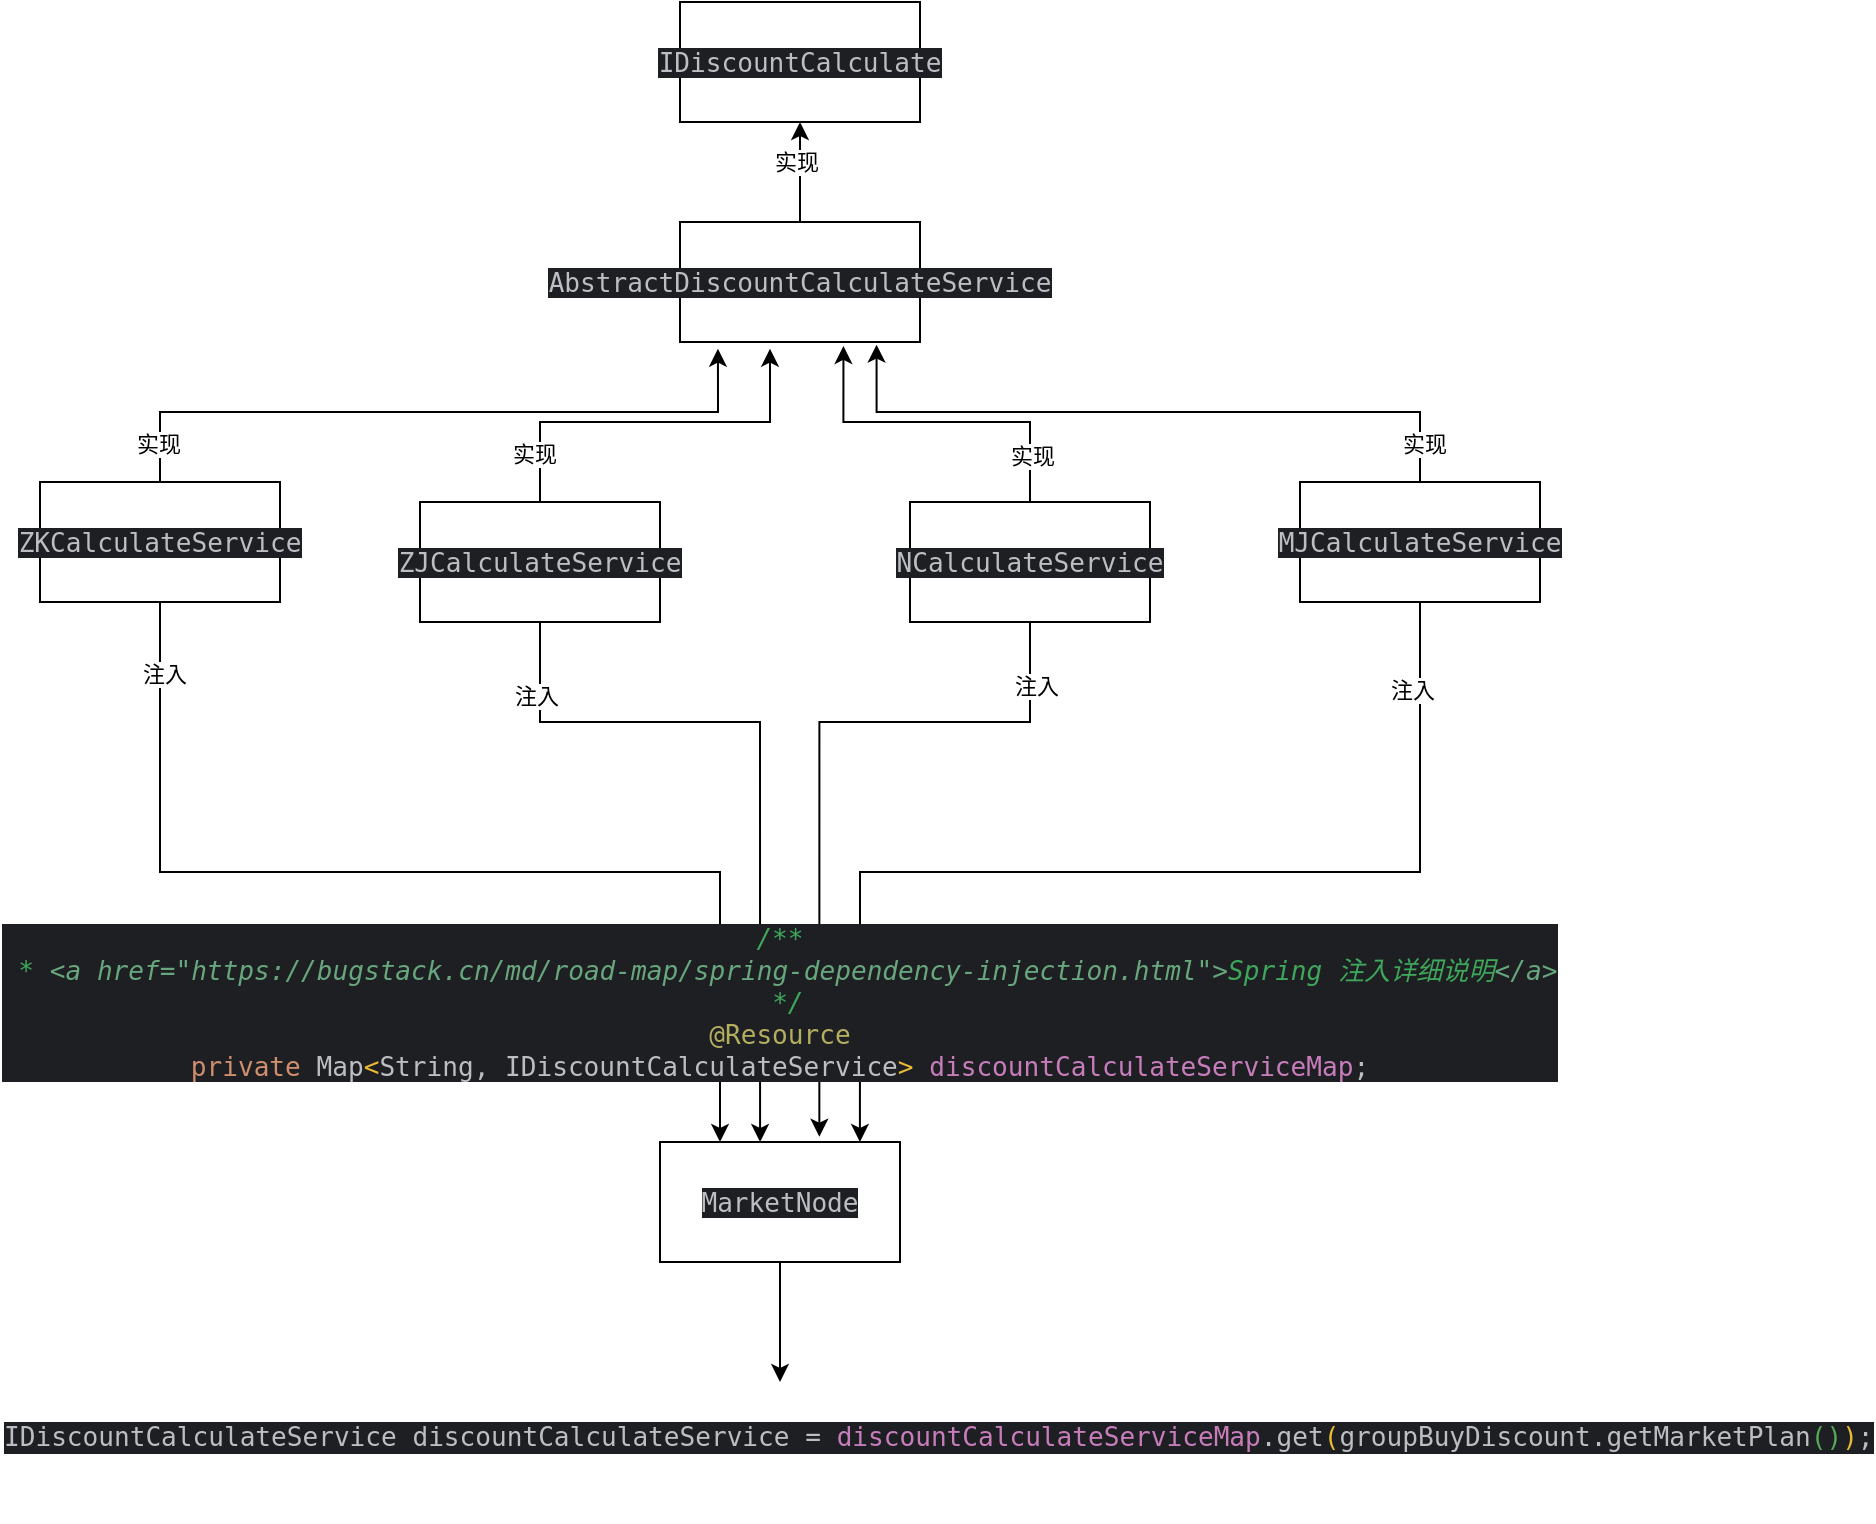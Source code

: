 <mxfile version="28.2.1">
  <diagram name="第 1 页" id="XiMFqO_F8QzRSLL1PD0W">
    <mxGraphModel dx="1205" dy="666" grid="1" gridSize="10" guides="1" tooltips="1" connect="1" arrows="1" fold="1" page="1" pageScale="1" pageWidth="1169" pageHeight="1654" background="none" math="0" shadow="0">
      <root>
        <mxCell id="0" />
        <mxCell id="1" parent="0" />
        <mxCell id="fyEsSv_tplmiXeydLfmN-1" value="&lt;div style=&quot;background-color:#1e1f22;color:#bcbec4&quot;&gt;&lt;pre style=&quot;font-family:&#39;JetBrains Mono&#39;,monospace;font-size:9.8pt;&quot;&gt;IDiscountCalculate&lt;/pre&gt;&lt;/div&gt;" style="rounded=0;whiteSpace=wrap;html=1;" vertex="1" parent="1">
          <mxGeometry x="410" y="190" width="120" height="60" as="geometry" />
        </mxCell>
        <mxCell id="fyEsSv_tplmiXeydLfmN-3" style="edgeStyle=orthogonalEdgeStyle;rounded=0;orthogonalLoop=1;jettySize=auto;html=1;entryX=0.5;entryY=1;entryDx=0;entryDy=0;" edge="1" parent="1" source="fyEsSv_tplmiXeydLfmN-2" target="fyEsSv_tplmiXeydLfmN-1">
          <mxGeometry relative="1" as="geometry" />
        </mxCell>
        <mxCell id="fyEsSv_tplmiXeydLfmN-4" value="实现" style="edgeLabel;html=1;align=center;verticalAlign=middle;resizable=0;points=[];" vertex="1" connectable="0" parent="fyEsSv_tplmiXeydLfmN-3">
          <mxGeometry x="0.2" y="2" relative="1" as="geometry">
            <mxPoint as="offset" />
          </mxGeometry>
        </mxCell>
        <mxCell id="fyEsSv_tplmiXeydLfmN-2" value="&lt;div style=&quot;background-color:#1e1f22;color:#bcbec4&quot;&gt;&lt;pre style=&quot;font-family:&#39;JetBrains Mono&#39;,monospace;font-size:9.8pt;&quot;&gt;AbstractDiscountCalculateService&lt;/pre&gt;&lt;/div&gt;" style="rounded=0;whiteSpace=wrap;html=1;" vertex="1" parent="1">
          <mxGeometry x="410" y="300" width="120" height="60" as="geometry" />
        </mxCell>
        <mxCell id="fyEsSv_tplmiXeydLfmN-18" style="edgeStyle=orthogonalEdgeStyle;rounded=0;orthogonalLoop=1;jettySize=auto;html=1;exitX=0.5;exitY=1;exitDx=0;exitDy=0;entryX=0.25;entryY=0;entryDx=0;entryDy=0;" edge="1" parent="1" source="fyEsSv_tplmiXeydLfmN-5" target="fyEsSv_tplmiXeydLfmN-17">
          <mxGeometry relative="1" as="geometry" />
        </mxCell>
        <mxCell id="fyEsSv_tplmiXeydLfmN-22" value="注入" style="edgeLabel;html=1;align=center;verticalAlign=middle;resizable=0;points=[];" vertex="1" connectable="0" parent="fyEsSv_tplmiXeydLfmN-18">
          <mxGeometry x="-0.87" y="2" relative="1" as="geometry">
            <mxPoint as="offset" />
          </mxGeometry>
        </mxCell>
        <mxCell id="fyEsSv_tplmiXeydLfmN-5" value="&lt;div style=&quot;background-color:#1e1f22;color:#bcbec4&quot;&gt;&lt;pre style=&quot;font-family:&#39;JetBrains Mono&#39;,monospace;font-size:9.8pt;&quot;&gt;ZKCalculateService&lt;/pre&gt;&lt;/div&gt;" style="rounded=0;whiteSpace=wrap;html=1;" vertex="1" parent="1">
          <mxGeometry x="90" y="430" width="120" height="60" as="geometry" />
        </mxCell>
        <mxCell id="fyEsSv_tplmiXeydLfmN-19" style="edgeStyle=orthogonalEdgeStyle;rounded=0;orthogonalLoop=1;jettySize=auto;html=1;exitX=0.5;exitY=1;exitDx=0;exitDy=0;entryX=0.417;entryY=0;entryDx=0;entryDy=0;entryPerimeter=0;" edge="1" parent="1" source="fyEsSv_tplmiXeydLfmN-6" target="fyEsSv_tplmiXeydLfmN-17">
          <mxGeometry relative="1" as="geometry">
            <mxPoint x="450" y="620" as="targetPoint" />
            <Array as="points">
              <mxPoint x="340" y="550" />
              <mxPoint x="450" y="550" />
            </Array>
          </mxGeometry>
        </mxCell>
        <mxCell id="fyEsSv_tplmiXeydLfmN-23" value="注入" style="edgeLabel;html=1;align=center;verticalAlign=middle;resizable=0;points=[];" vertex="1" connectable="0" parent="fyEsSv_tplmiXeydLfmN-19">
          <mxGeometry x="-0.8" y="-2" relative="1" as="geometry">
            <mxPoint as="offset" />
          </mxGeometry>
        </mxCell>
        <mxCell id="fyEsSv_tplmiXeydLfmN-6" value="&lt;div style=&quot;background-color:#1e1f22;color:#bcbec4&quot;&gt;&lt;pre style=&quot;font-family:&#39;JetBrains Mono&#39;,monospace;font-size:9.8pt;&quot;&gt;ZJCalculateService&lt;/pre&gt;&lt;/div&gt;" style="rounded=0;whiteSpace=wrap;html=1;" vertex="1" parent="1">
          <mxGeometry x="280" y="440" width="120" height="60" as="geometry" />
        </mxCell>
        <mxCell id="fyEsSv_tplmiXeydLfmN-20" style="edgeStyle=orthogonalEdgeStyle;rounded=0;orthogonalLoop=1;jettySize=auto;html=1;exitX=0.5;exitY=1;exitDx=0;exitDy=0;entryX=0.664;entryY=-0.044;entryDx=0;entryDy=0;entryPerimeter=0;" edge="1" parent="1" source="fyEsSv_tplmiXeydLfmN-7" target="fyEsSv_tplmiXeydLfmN-17">
          <mxGeometry relative="1" as="geometry">
            <mxPoint x="480" y="630" as="targetPoint" />
            <Array as="points">
              <mxPoint x="585" y="550" />
              <mxPoint x="480" y="550" />
            </Array>
          </mxGeometry>
        </mxCell>
        <mxCell id="fyEsSv_tplmiXeydLfmN-24" value="注入" style="edgeLabel;html=1;align=center;verticalAlign=middle;resizable=0;points=[];" vertex="1" connectable="0" parent="fyEsSv_tplmiXeydLfmN-20">
          <mxGeometry x="-0.827" y="3" relative="1" as="geometry">
            <mxPoint as="offset" />
          </mxGeometry>
        </mxCell>
        <mxCell id="fyEsSv_tplmiXeydLfmN-7" value="&lt;div style=&quot;background-color:#1e1f22;color:#bcbec4&quot;&gt;&lt;pre style=&quot;font-family:&#39;JetBrains Mono&#39;,monospace;font-size:9.8pt;&quot;&gt;NCalculateService&lt;/pre&gt;&lt;/div&gt;" style="rounded=0;whiteSpace=wrap;html=1;" vertex="1" parent="1">
          <mxGeometry x="525" y="440" width="120" height="60" as="geometry" />
        </mxCell>
        <mxCell id="fyEsSv_tplmiXeydLfmN-8" value="&lt;div style=&quot;background-color:#1e1f22;color:#bcbec4&quot;&gt;&lt;pre style=&quot;font-family:&#39;JetBrains Mono&#39;,monospace;font-size:9.8pt;&quot;&gt;MJCalculateService&lt;/pre&gt;&lt;/div&gt;" style="rounded=0;whiteSpace=wrap;html=1;" vertex="1" parent="1">
          <mxGeometry x="720" y="430" width="120" height="60" as="geometry" />
        </mxCell>
        <mxCell id="fyEsSv_tplmiXeydLfmN-9" style="edgeStyle=orthogonalEdgeStyle;rounded=0;orthogonalLoop=1;jettySize=auto;html=1;exitX=0.5;exitY=0;exitDx=0;exitDy=0;entryX=0.158;entryY=1.056;entryDx=0;entryDy=0;entryPerimeter=0;" edge="1" parent="1" source="fyEsSv_tplmiXeydLfmN-5" target="fyEsSv_tplmiXeydLfmN-2">
          <mxGeometry relative="1" as="geometry" />
        </mxCell>
        <mxCell id="fyEsSv_tplmiXeydLfmN-13" value="实现" style="edgeLabel;html=1;align=center;verticalAlign=middle;resizable=0;points=[];" vertex="1" connectable="0" parent="fyEsSv_tplmiXeydLfmN-9">
          <mxGeometry x="-0.89" y="1" relative="1" as="geometry">
            <mxPoint as="offset" />
          </mxGeometry>
        </mxCell>
        <mxCell id="fyEsSv_tplmiXeydLfmN-10" style="edgeStyle=orthogonalEdgeStyle;rounded=0;orthogonalLoop=1;jettySize=auto;html=1;exitX=0.5;exitY=0;exitDx=0;exitDy=0;entryX=0.375;entryY=1.056;entryDx=0;entryDy=0;entryPerimeter=0;" edge="1" parent="1" source="fyEsSv_tplmiXeydLfmN-6" target="fyEsSv_tplmiXeydLfmN-2">
          <mxGeometry relative="1" as="geometry" />
        </mxCell>
        <mxCell id="fyEsSv_tplmiXeydLfmN-14" value="实现" style="edgeLabel;html=1;align=center;verticalAlign=middle;resizable=0;points=[];" vertex="1" connectable="0" parent="fyEsSv_tplmiXeydLfmN-10">
          <mxGeometry x="-0.75" y="3" relative="1" as="geometry">
            <mxPoint as="offset" />
          </mxGeometry>
        </mxCell>
        <mxCell id="fyEsSv_tplmiXeydLfmN-11" style="edgeStyle=orthogonalEdgeStyle;rounded=0;orthogonalLoop=1;jettySize=auto;html=1;exitX=0.5;exitY=0;exitDx=0;exitDy=0;entryX=0.681;entryY=1.033;entryDx=0;entryDy=0;entryPerimeter=0;" edge="1" parent="1" source="fyEsSv_tplmiXeydLfmN-7" target="fyEsSv_tplmiXeydLfmN-2">
          <mxGeometry relative="1" as="geometry" />
        </mxCell>
        <mxCell id="fyEsSv_tplmiXeydLfmN-15" value="实现" style="edgeLabel;html=1;align=center;verticalAlign=middle;resizable=0;points=[];" vertex="1" connectable="0" parent="fyEsSv_tplmiXeydLfmN-11">
          <mxGeometry x="-0.732" y="-1" relative="1" as="geometry">
            <mxPoint as="offset" />
          </mxGeometry>
        </mxCell>
        <mxCell id="fyEsSv_tplmiXeydLfmN-12" style="edgeStyle=orthogonalEdgeStyle;rounded=0;orthogonalLoop=1;jettySize=auto;html=1;exitX=0.5;exitY=0;exitDx=0;exitDy=0;entryX=0.819;entryY=1.022;entryDx=0;entryDy=0;entryPerimeter=0;" edge="1" parent="1" source="fyEsSv_tplmiXeydLfmN-8" target="fyEsSv_tplmiXeydLfmN-2">
          <mxGeometry relative="1" as="geometry" />
        </mxCell>
        <mxCell id="fyEsSv_tplmiXeydLfmN-16" value="实现" style="edgeLabel;html=1;align=center;verticalAlign=middle;resizable=0;points=[];" vertex="1" connectable="0" parent="fyEsSv_tplmiXeydLfmN-12">
          <mxGeometry x="-0.888" y="-2" relative="1" as="geometry">
            <mxPoint as="offset" />
          </mxGeometry>
        </mxCell>
        <mxCell id="fyEsSv_tplmiXeydLfmN-28" style="edgeStyle=orthogonalEdgeStyle;rounded=0;orthogonalLoop=1;jettySize=auto;html=1;exitX=0.5;exitY=1;exitDx=0;exitDy=0;" edge="1" parent="1" source="fyEsSv_tplmiXeydLfmN-17" target="fyEsSv_tplmiXeydLfmN-27">
          <mxGeometry relative="1" as="geometry" />
        </mxCell>
        <mxCell id="fyEsSv_tplmiXeydLfmN-17" value="&lt;div style=&quot;background-color:#1e1f22;color:#bcbec4&quot;&gt;&lt;pre style=&quot;font-family:&#39;JetBrains Mono&#39;,monospace;font-size:9.8pt;&quot;&gt;MarketNode&lt;/pre&gt;&lt;/div&gt;" style="rounded=0;whiteSpace=wrap;html=1;" vertex="1" parent="1">
          <mxGeometry x="400" y="760" width="120" height="60" as="geometry" />
        </mxCell>
        <mxCell id="fyEsSv_tplmiXeydLfmN-21" style="edgeStyle=orthogonalEdgeStyle;rounded=0;orthogonalLoop=1;jettySize=auto;html=1;exitX=0.5;exitY=1;exitDx=0;exitDy=0;entryX=0.833;entryY=0;entryDx=0;entryDy=0;entryPerimeter=0;" edge="1" parent="1" source="fyEsSv_tplmiXeydLfmN-8" target="fyEsSv_tplmiXeydLfmN-17">
          <mxGeometry relative="1" as="geometry" />
        </mxCell>
        <mxCell id="fyEsSv_tplmiXeydLfmN-25" value="注入" style="edgeLabel;html=1;align=center;verticalAlign=middle;resizable=0;points=[];" vertex="1" connectable="0" parent="fyEsSv_tplmiXeydLfmN-21">
          <mxGeometry x="-0.842" y="-4" relative="1" as="geometry">
            <mxPoint as="offset" />
          </mxGeometry>
        </mxCell>
        <mxCell id="fyEsSv_tplmiXeydLfmN-26" value="&lt;div style=&quot;background-color:#1e1f22;color:#bcbec4&quot;&gt;&lt;pre style=&quot;font-family:&#39;JetBrains Mono&#39;,monospace;font-size:9.8pt;&quot;&gt;&lt;span style=&quot;color:#3ea75b;font-style:italic;&quot;&gt;/**&lt;br&gt;&lt;/span&gt;&lt;span style=&quot;color:#3ea75b;font-style:italic;&quot;&gt; * &lt;/span&gt;&lt;span style=&quot;color:#68a67e;font-style:italic;&quot;&gt;&amp;lt;a href=&quot;https://bugstack.cn/md/road-map/spring-dependency-injection.html&quot;&amp;gt;&lt;/span&gt;&lt;span style=&quot;color:#3ea75b;font-style:italic;&quot;&gt;Spring &lt;/span&gt;&lt;span style=&quot;color:#3ea75b;font-style:italic;font-family:&#39;Courier New&#39;,monospace;&quot;&gt;注入详细说明&lt;/span&gt;&lt;span style=&quot;color:#68a67e;font-style:italic;&quot;&gt;&amp;lt;/a&amp;gt;&lt;br&gt;&lt;/span&gt;&lt;span style=&quot;color:#68a67e;font-style:italic;&quot;&gt; &lt;/span&gt;&lt;span style=&quot;color:#3ea75b;font-style:italic;&quot;&gt;*/&lt;br&gt;&lt;/span&gt;&lt;span style=&quot;color:#b3ae60;&quot;&gt;@Resource&lt;br&gt;&lt;/span&gt;&lt;span style=&quot;color:#cf8e6d;&quot;&gt;private &lt;/span&gt;Map&lt;span style=&quot;color:#e8ba36;&quot;&gt;&amp;lt;&lt;/span&gt;String, IDiscountCalculateService&lt;span style=&quot;color:#e8ba36;&quot;&gt;&amp;gt; &lt;/span&gt;&lt;span style=&quot;color:#c77dbb;&quot;&gt;discountCalculateServiceMap&lt;/span&gt;;&lt;/pre&gt;&lt;/div&gt;" style="rounded=0;whiteSpace=wrap;html=1;" vertex="1" parent="1">
          <mxGeometry x="400" y="660" width="120" height="60" as="geometry" />
        </mxCell>
        <mxCell id="fyEsSv_tplmiXeydLfmN-27" value="&lt;div style=&quot;background-color:#1e1f22;color:#bcbec4&quot;&gt;&lt;pre style=&quot;font-family:&#39;JetBrains Mono&#39;,monospace;font-size:9.8pt;&quot;&gt;IDiscountCalculateService discountCalculateService = &lt;span style=&quot;color:#c77dbb;&quot;&gt;discountCalculateServiceMap&lt;/span&gt;.get&lt;span style=&quot;color:#e8ba36;&quot;&gt;(&lt;/span&gt;groupBuyDiscount.getMarketPlan&lt;span style=&quot;color:#54a857;&quot;&gt;()&lt;/span&gt;&lt;span style=&quot;color:#e8ba36;&quot;&gt;)&lt;/span&gt;;&lt;/pre&gt;&lt;/div&gt;" style="text;whiteSpace=wrap;html=1;" vertex="1" parent="1">
          <mxGeometry x="70" y="880" width="780" height="70" as="geometry" />
        </mxCell>
      </root>
    </mxGraphModel>
  </diagram>
</mxfile>
